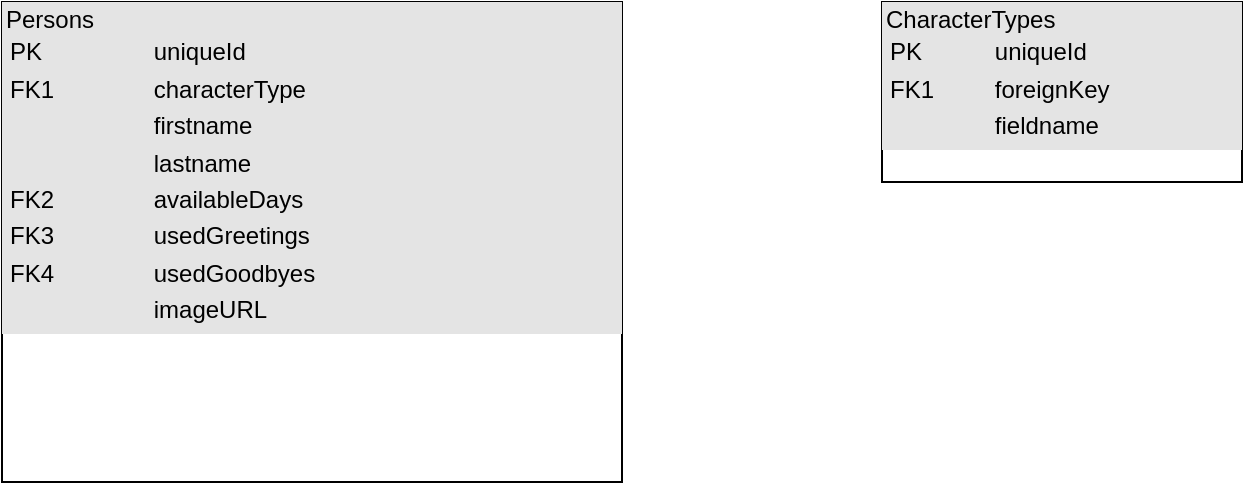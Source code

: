 <mxfile version="20.2.7" type="github">
  <diagram name="Page-1" id="efa7a0a1-bf9b-a30e-e6df-94a7791c09e9">
    <mxGraphModel dx="1422" dy="762" grid="1" gridSize="10" guides="1" tooltips="1" connect="1" arrows="1" fold="1" page="1" pageScale="1" pageWidth="826" pageHeight="1169" background="none" math="0" shadow="0">
      <root>
        <mxCell id="0" />
        <mxCell id="1" parent="0" />
        <mxCell id="LWdngprKDtLFy7wejzuK-119" value="&lt;div style=&quot;box-sizing:border-box;width:100%;background:#e4e4e4;padding:2px;&quot;&gt;Persons&lt;table style=&quot;background-color: initial; font-size: 1em; width: 100%;&quot; cellpadding=&quot;2&quot; cellspacing=&quot;0&quot;&gt;&lt;tbody&gt;&lt;tr&gt;&lt;td&gt;PK&lt;/td&gt;&lt;td&gt;uniqueId&lt;/td&gt;&lt;/tr&gt;&lt;tr&gt;&lt;td&gt;FK1&lt;/td&gt;&lt;td&gt;characterType&lt;/td&gt;&lt;/tr&gt;&lt;tr&gt;&lt;td&gt;&lt;/td&gt;&lt;td&gt;firstname&lt;br&gt;&lt;/td&gt;&lt;/tr&gt;&lt;tr&gt;&lt;td&gt;&lt;br&gt;&lt;/td&gt;&lt;td&gt;lastname&lt;/td&gt;&lt;/tr&gt;&lt;tr&gt;&lt;td&gt;FK2&lt;/td&gt;&lt;td&gt;availableDays&lt;/td&gt;&lt;/tr&gt;&lt;tr&gt;&lt;td&gt;FK3&lt;/td&gt;&lt;td&gt;usedGreetings&lt;/td&gt;&lt;/tr&gt;&lt;tr&gt;&lt;td&gt;FK4&lt;/td&gt;&lt;td&gt;usedGoodbyes&lt;/td&gt;&lt;/tr&gt;&lt;tr&gt;&lt;td&gt;&lt;br&gt;&lt;/td&gt;&lt;td&gt;imageURL&lt;/td&gt;&lt;/tr&gt;&lt;/tbody&gt;&lt;/table&gt;&lt;/div&gt;" style="verticalAlign=top;align=left;overflow=fill;html=1;" vertex="1" parent="1">
          <mxGeometry x="30" y="100" width="310" height="240" as="geometry" />
        </mxCell>
        <mxCell id="LWdngprKDtLFy7wejzuK-120" value="&lt;div style=&quot;box-sizing:border-box;width:100%;background:#e4e4e4;padding:2px;&quot;&gt;CharacterTypes&lt;table style=&quot;background-color: initial; font-size: 1em; width: 100%;&quot; cellpadding=&quot;2&quot; cellspacing=&quot;0&quot;&gt;&lt;tbody&gt;&lt;tr&gt;&lt;td&gt;PK&lt;/td&gt;&lt;td&gt;uniqueId&lt;/td&gt;&lt;/tr&gt;&lt;tr&gt;&lt;td&gt;FK1&lt;/td&gt;&lt;td&gt;foreignKey&lt;/td&gt;&lt;/tr&gt;&lt;tr&gt;&lt;td&gt;&lt;/td&gt;&lt;td&gt;fieldname&lt;/td&gt;&lt;/tr&gt;&lt;/tbody&gt;&lt;/table&gt;&lt;/div&gt;" style="verticalAlign=top;align=left;overflow=fill;html=1;" vertex="1" parent="1">
          <mxGeometry x="470" y="100" width="180" height="90" as="geometry" />
        </mxCell>
      </root>
    </mxGraphModel>
  </diagram>
</mxfile>
